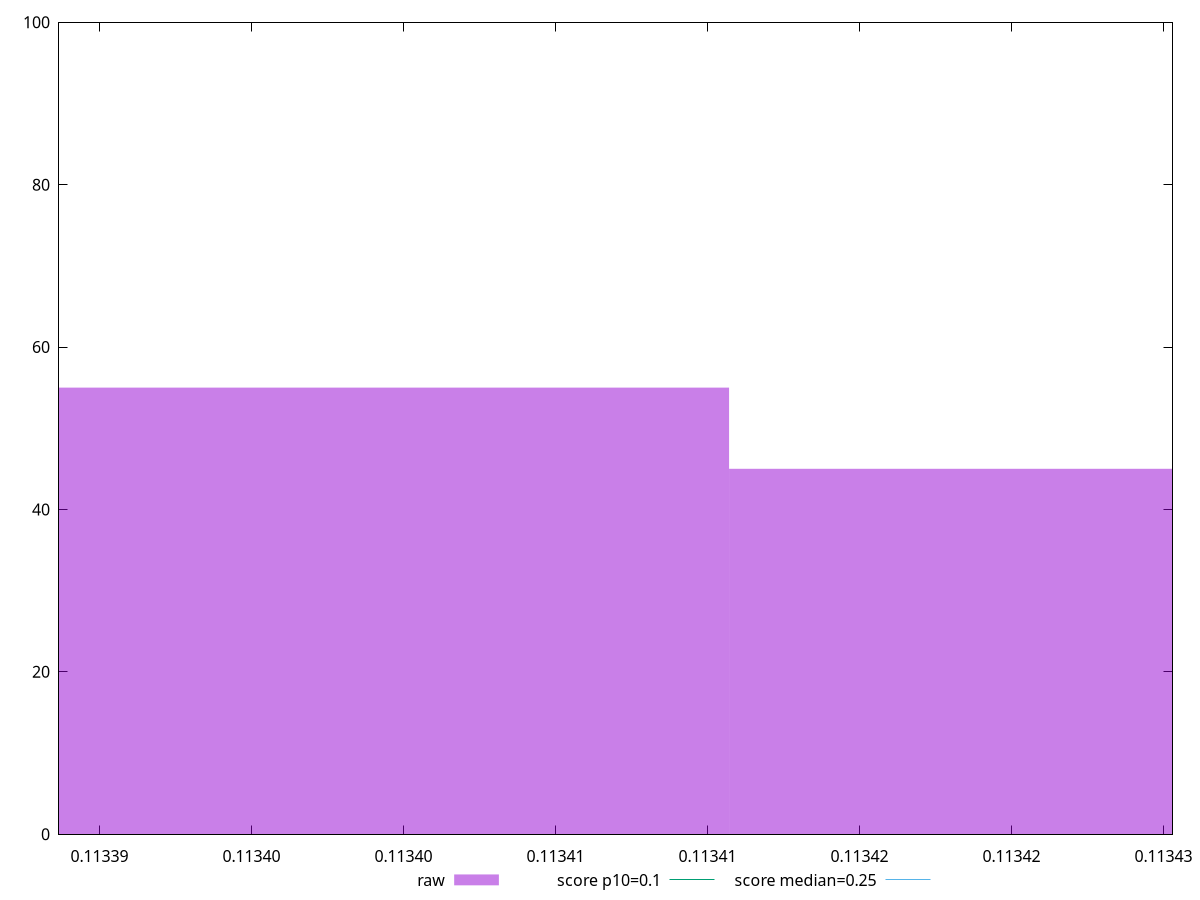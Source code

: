 reset

$raw <<EOF
0.11338830962787033 55
0.11343310943412392 45
EOF

set key outside below
set boxwidth 0.00004479980625360345
set xrange [0.113388671875:0.11342529296875001]
set yrange [0:100]
set trange [0:100]
set style fill transparent solid 0.5 noborder

set parametric
set terminal svg size 640, 490 enhanced background rgb 'white'
set output "reports/report_00031_2021-02-24T23-18-18.084Z/cumulative-layout-shift/samples/astro/raw/histogram.svg"

plot $raw title "raw" with boxes, \
     0.1,t title "score p10=0.1", \
     0.25,t title "score median=0.25"

reset
